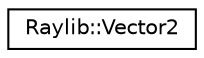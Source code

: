digraph "Graphical Class Hierarchy"
{
 // LATEX_PDF_SIZE
  edge [fontname="Helvetica",fontsize="10",labelfontname="Helvetica",labelfontsize="10"];
  node [fontname="Helvetica",fontsize="10",shape=record];
  rankdir="LR";
  Node0 [label="Raylib::Vector2",height=0.2,width=0.4,color="black", fillcolor="white", style="filled",URL="$class_raylib_1_1_vector2.html",tooltip=" "];
}
